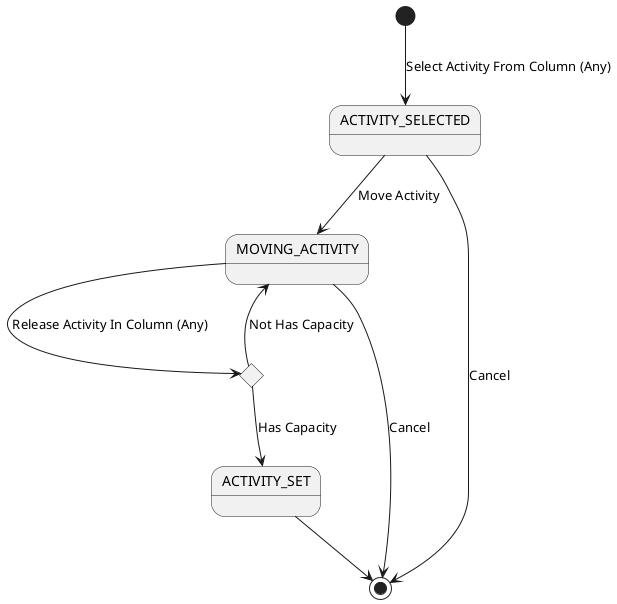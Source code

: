 @startuml

[*] --> ACTIVITY_SELECTED : Select Activity From Column (Any)
ACTIVITY_SELECTED --> MOVING_ACTIVITY : Move Activity 
state HasCapacity <<choice>>
MOVING_ACTIVITY --> HasCapacity : Release Activity In Column (Any)
HasCapacity --> MOVING_ACTIVITY : Not Has Capacity
HasCapacity --> ACTIVITY_SET : Has Capacity


ACTIVITY_SET --> [*]
ACTIVITY_SELECTED --> [*] : Cancel
MOVING_ACTIVITY --> [*] : Cancel

@enduml